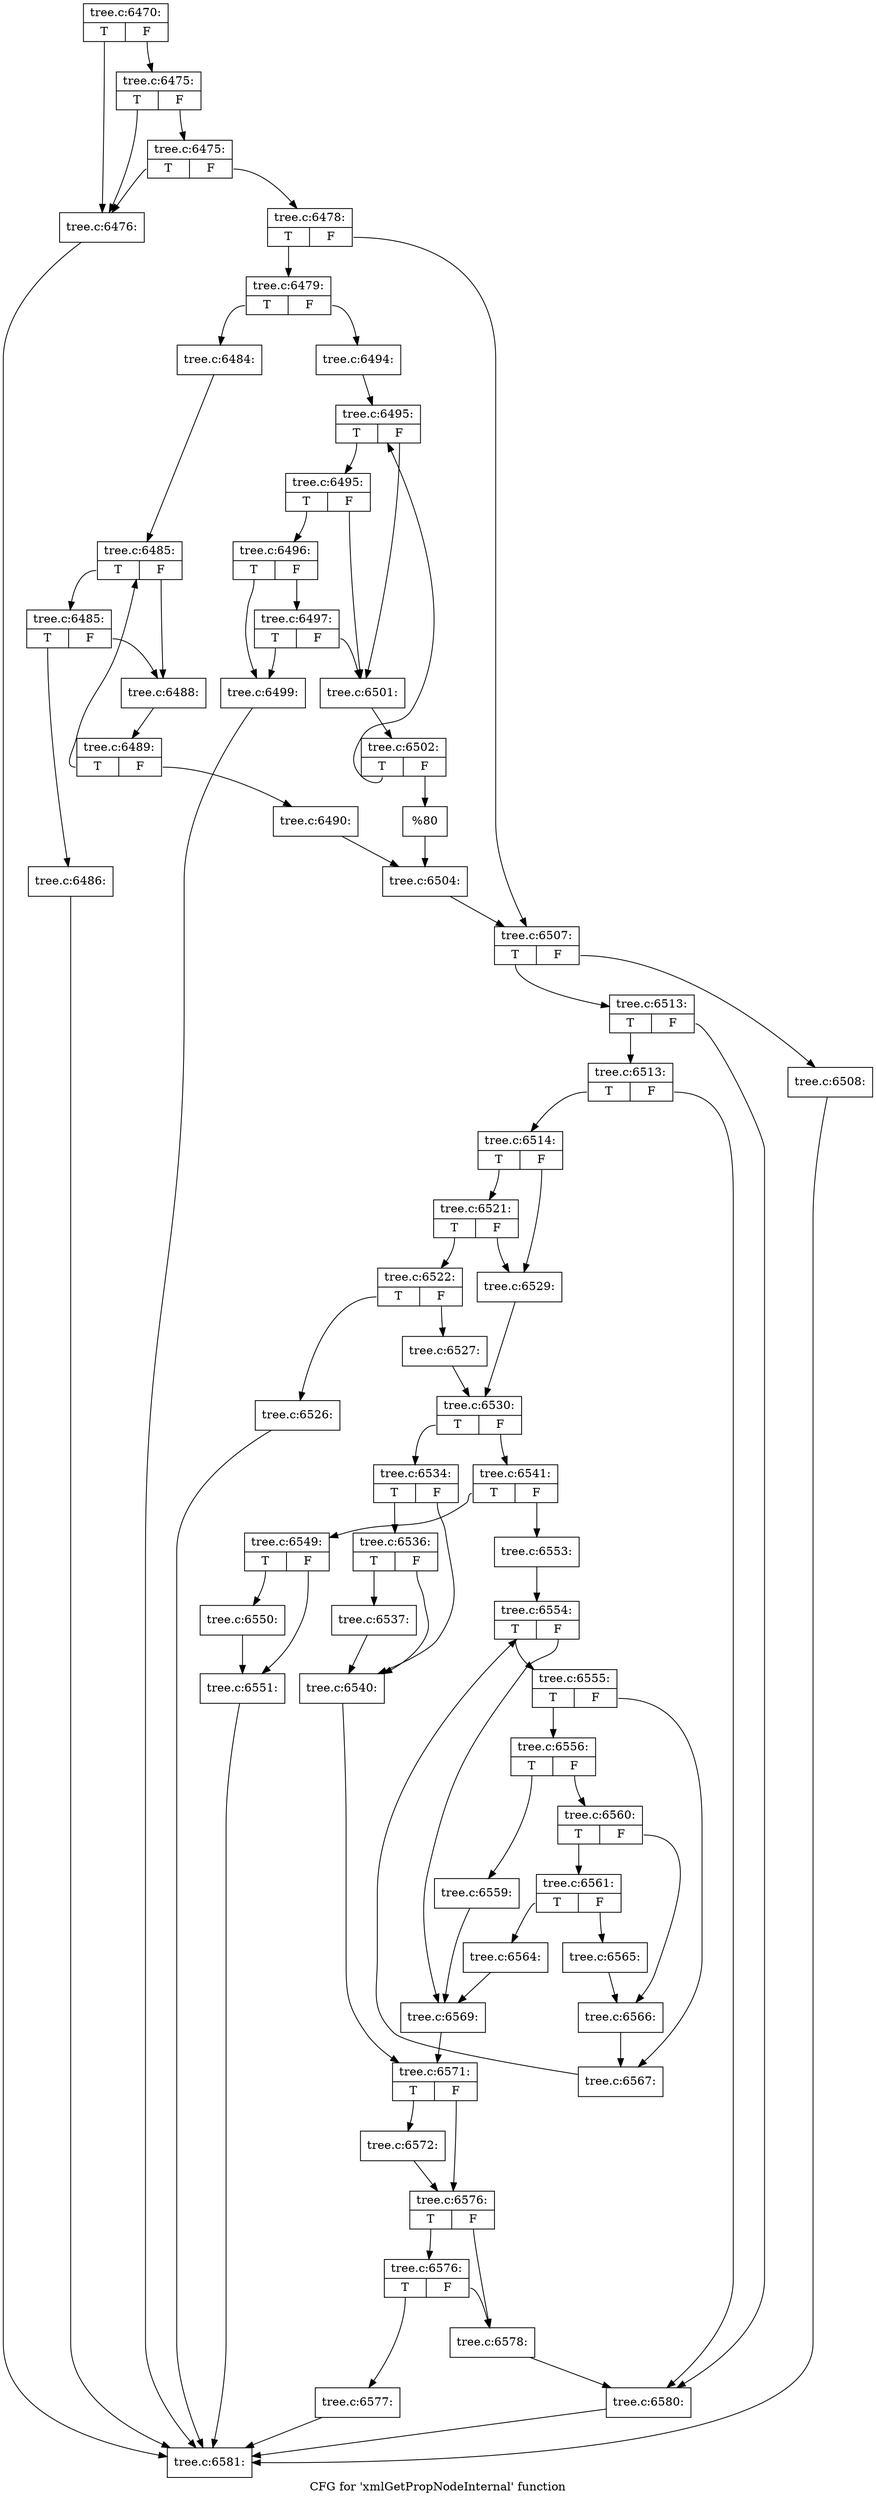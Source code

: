 digraph "CFG for 'xmlGetPropNodeInternal' function" {
	label="CFG for 'xmlGetPropNodeInternal' function";

	Node0x48542c0 [shape=record,label="{tree.c:6470:|{<s0>T|<s1>F}}"];
	Node0x48542c0:s0 -> Node0x4855400;
	Node0x48542c0:s1 -> Node0x4855520;
	Node0x4855520 [shape=record,label="{tree.c:6475:|{<s0>T|<s1>F}}"];
	Node0x4855520:s0 -> Node0x4855400;
	Node0x4855520:s1 -> Node0x48554a0;
	Node0x48554a0 [shape=record,label="{tree.c:6475:|{<s0>T|<s1>F}}"];
	Node0x48554a0:s0 -> Node0x4855400;
	Node0x48554a0:s1 -> Node0x4855450;
	Node0x4855400 [shape=record,label="{tree.c:6476:}"];
	Node0x4855400 -> Node0x48543a0;
	Node0x4855450 [shape=record,label="{tree.c:6478:|{<s0>T|<s1>F}}"];
	Node0x4855450:s0 -> Node0x4855f10;
	Node0x4855450:s1 -> Node0x4855f60;
	Node0x4855f10 [shape=record,label="{tree.c:6479:|{<s0>T|<s1>F}}"];
	Node0x4855f10:s0 -> Node0x4856690;
	Node0x4855f10:s1 -> Node0x4856730;
	Node0x4856690 [shape=record,label="{tree.c:6484:}"];
	Node0x4856690 -> Node0x4856b20;
	Node0x4856b20 [shape=record,label="{tree.c:6485:|{<s0>T|<s1>F}}"];
	Node0x4856b20:s0 -> Node0x4856e90;
	Node0x4856b20:s1 -> Node0x4856e40;
	Node0x4856e90 [shape=record,label="{tree.c:6485:|{<s0>T|<s1>F}}"];
	Node0x4856e90:s0 -> Node0x4856df0;
	Node0x4856e90:s1 -> Node0x4856e40;
	Node0x4856df0 [shape=record,label="{tree.c:6486:}"];
	Node0x4856df0 -> Node0x48543a0;
	Node0x4856e40 [shape=record,label="{tree.c:6488:}"];
	Node0x4856e40 -> Node0x4856ad0;
	Node0x4856ad0 [shape=record,label="{tree.c:6489:|{<s0>T|<s1>F}}"];
	Node0x4856ad0:s0 -> Node0x4856b20;
	Node0x4856ad0:s1 -> Node0x4856a80;
	Node0x4856a80 [shape=record,label="{tree.c:6490:}"];
	Node0x4856a80 -> Node0x48566e0;
	Node0x4856730 [shape=record,label="{tree.c:6494:}"];
	Node0x4856730 -> Node0x4857fd0;
	Node0x4857fd0 [shape=record,label="{tree.c:6495:|{<s0>T|<s1>F}}"];
	Node0x4857fd0:s0 -> Node0x4858420;
	Node0x4857fd0:s1 -> Node0x4858350;
	Node0x4858420 [shape=record,label="{tree.c:6495:|{<s0>T|<s1>F}}"];
	Node0x4858420:s0 -> Node0x48583a0;
	Node0x4858420:s1 -> Node0x4858350;
	Node0x48583a0 [shape=record,label="{tree.c:6496:|{<s0>T|<s1>F}}"];
	Node0x48583a0:s0 -> Node0x4858300;
	Node0x48583a0:s1 -> Node0x4858b00;
	Node0x4858b00 [shape=record,label="{tree.c:6497:|{<s0>T|<s1>F}}"];
	Node0x4858b00:s0 -> Node0x4858300;
	Node0x4858b00:s1 -> Node0x4858350;
	Node0x4858300 [shape=record,label="{tree.c:6499:}"];
	Node0x4858300 -> Node0x48543a0;
	Node0x4858350 [shape=record,label="{tree.c:6501:}"];
	Node0x4858350 -> Node0x4857f80;
	Node0x4857f80 [shape=record,label="{tree.c:6502:|{<s0>T|<s1>F}}"];
	Node0x4857f80:s0 -> Node0x4857fd0;
	Node0x4857f80:s1 -> Node0x4857f30;
	Node0x4857f30 [shape=record,label="{%80}"];
	Node0x4857f30 -> Node0x48566e0;
	Node0x48566e0 [shape=record,label="{tree.c:6504:}"];
	Node0x48566e0 -> Node0x4855f60;
	Node0x4855f60 [shape=record,label="{tree.c:6507:|{<s0>T|<s1>F}}"];
	Node0x4855f60:s0 -> Node0x485a0d0;
	Node0x4855f60:s1 -> Node0x485a080;
	Node0x485a080 [shape=record,label="{tree.c:6508:}"];
	Node0x485a080 -> Node0x48543a0;
	Node0x485a0d0 [shape=record,label="{tree.c:6513:|{<s0>T|<s1>F}}"];
	Node0x485a0d0:s0 -> Node0x485a570;
	Node0x485a0d0:s1 -> Node0x485a520;
	Node0x485a570 [shape=record,label="{tree.c:6513:|{<s0>T|<s1>F}}"];
	Node0x485a570:s0 -> Node0x485a4d0;
	Node0x485a570:s1 -> Node0x485a520;
	Node0x485a4d0 [shape=record,label="{tree.c:6514:|{<s0>T|<s1>F}}"];
	Node0x485a4d0:s0 -> Node0x485be30;
	Node0x485a4d0:s1 -> Node0x485bde0;
	Node0x485be30 [shape=record,label="{tree.c:6521:|{<s0>T|<s1>F}}"];
	Node0x485be30:s0 -> Node0x485bd40;
	Node0x485be30:s1 -> Node0x485bde0;
	Node0x485bd40 [shape=record,label="{tree.c:6522:|{<s0>T|<s1>F}}"];
	Node0x485bd40:s0 -> Node0x485d3c0;
	Node0x485bd40:s1 -> Node0x485d410;
	Node0x485d3c0 [shape=record,label="{tree.c:6526:}"];
	Node0x485d3c0 -> Node0x48543a0;
	Node0x485d410 [shape=record,label="{tree.c:6527:}"];
	Node0x485d410 -> Node0x485bd90;
	Node0x485bde0 [shape=record,label="{tree.c:6529:}"];
	Node0x485bde0 -> Node0x485bd90;
	Node0x485bd90 [shape=record,label="{tree.c:6530:|{<s0>T|<s1>F}}"];
	Node0x485bd90:s0 -> Node0x485de30;
	Node0x485bd90:s1 -> Node0x485ded0;
	Node0x485de30 [shape=record,label="{tree.c:6534:|{<s0>T|<s1>F}}"];
	Node0x485de30:s0 -> Node0x485e7c0;
	Node0x485de30:s1 -> Node0x485e770;
	Node0x485e7c0 [shape=record,label="{tree.c:6536:|{<s0>T|<s1>F}}"];
	Node0x485e7c0:s0 -> Node0x485e720;
	Node0x485e7c0:s1 -> Node0x485e770;
	Node0x485e720 [shape=record,label="{tree.c:6537:}"];
	Node0x485e720 -> Node0x485e770;
	Node0x485e770 [shape=record,label="{tree.c:6540:}"];
	Node0x485e770 -> Node0x485de80;
	Node0x485ded0 [shape=record,label="{tree.c:6541:|{<s0>T|<s1>F}}"];
	Node0x485ded0:s0 -> Node0x485ff30;
	Node0x485ded0:s1 -> Node0x485ff80;
	Node0x485ff30 [shape=record,label="{tree.c:6549:|{<s0>T|<s1>F}}"];
	Node0x485ff30:s0 -> Node0x4860340;
	Node0x485ff30:s1 -> Node0x4860390;
	Node0x4860340 [shape=record,label="{tree.c:6550:}"];
	Node0x4860340 -> Node0x4860390;
	Node0x4860390 [shape=record,label="{tree.c:6551:}"];
	Node0x4860390 -> Node0x48543a0;
	Node0x485ff80 [shape=record,label="{tree.c:6553:}"];
	Node0x485ff80 -> Node0x4860b30;
	Node0x4860b30 [shape=record,label="{tree.c:6554:|{<s0>T|<s1>F}}"];
	Node0x4860b30:s0 -> Node0x4860fb0;
	Node0x4860b30:s1 -> Node0x4860d50;
	Node0x4860fb0 [shape=record,label="{tree.c:6555:|{<s0>T|<s1>F}}"];
	Node0x4860fb0:s0 -> Node0x4861170;
	Node0x4860fb0:s1 -> Node0x48611c0;
	Node0x4861170 [shape=record,label="{tree.c:6556:|{<s0>T|<s1>F}}"];
	Node0x4861170:s0 -> Node0x4861e70;
	Node0x4861170:s1 -> Node0x4861ec0;
	Node0x4861e70 [shape=record,label="{tree.c:6559:}"];
	Node0x4861e70 -> Node0x4860d50;
	Node0x4861ec0 [shape=record,label="{tree.c:6560:|{<s0>T|<s1>F}}"];
	Node0x4861ec0:s0 -> Node0x48621e0;
	Node0x4861ec0:s1 -> Node0x4862230;
	Node0x48621e0 [shape=record,label="{tree.c:6561:|{<s0>T|<s1>F}}"];
	Node0x48621e0:s0 -> Node0x4862e00;
	Node0x48621e0:s1 -> Node0x4862e50;
	Node0x4862e00 [shape=record,label="{tree.c:6564:}"];
	Node0x4862e00 -> Node0x4860d50;
	Node0x4862e50 [shape=record,label="{tree.c:6565:}"];
	Node0x4862e50 -> Node0x4862230;
	Node0x4862230 [shape=record,label="{tree.c:6566:}"];
	Node0x4862230 -> Node0x48611c0;
	Node0x48611c0 [shape=record,label="{tree.c:6567:}"];
	Node0x48611c0 -> Node0x4860b30;
	Node0x4860d50 [shape=record,label="{tree.c:6569:}"];
	Node0x4860d50 -> Node0x485de80;
	Node0x485de80 [shape=record,label="{tree.c:6571:|{<s0>T|<s1>F}}"];
	Node0x485de80:s0 -> Node0x48638e0;
	Node0x485de80:s1 -> Node0x4863930;
	Node0x48638e0 [shape=record,label="{tree.c:6572:}"];
	Node0x48638e0 -> Node0x4863930;
	Node0x4863930 [shape=record,label="{tree.c:6576:|{<s0>T|<s1>F}}"];
	Node0x4863930:s0 -> Node0x4863f00;
	Node0x4863930:s1 -> Node0x4863eb0;
	Node0x4863f00 [shape=record,label="{tree.c:6576:|{<s0>T|<s1>F}}"];
	Node0x4863f00:s0 -> Node0x4863e60;
	Node0x4863f00:s1 -> Node0x4863eb0;
	Node0x4863e60 [shape=record,label="{tree.c:6577:}"];
	Node0x4863e60 -> Node0x48543a0;
	Node0x4863eb0 [shape=record,label="{tree.c:6578:}"];
	Node0x4863eb0 -> Node0x485a520;
	Node0x485a520 [shape=record,label="{tree.c:6580:}"];
	Node0x485a520 -> Node0x48543a0;
	Node0x48543a0 [shape=record,label="{tree.c:6581:}"];
}
